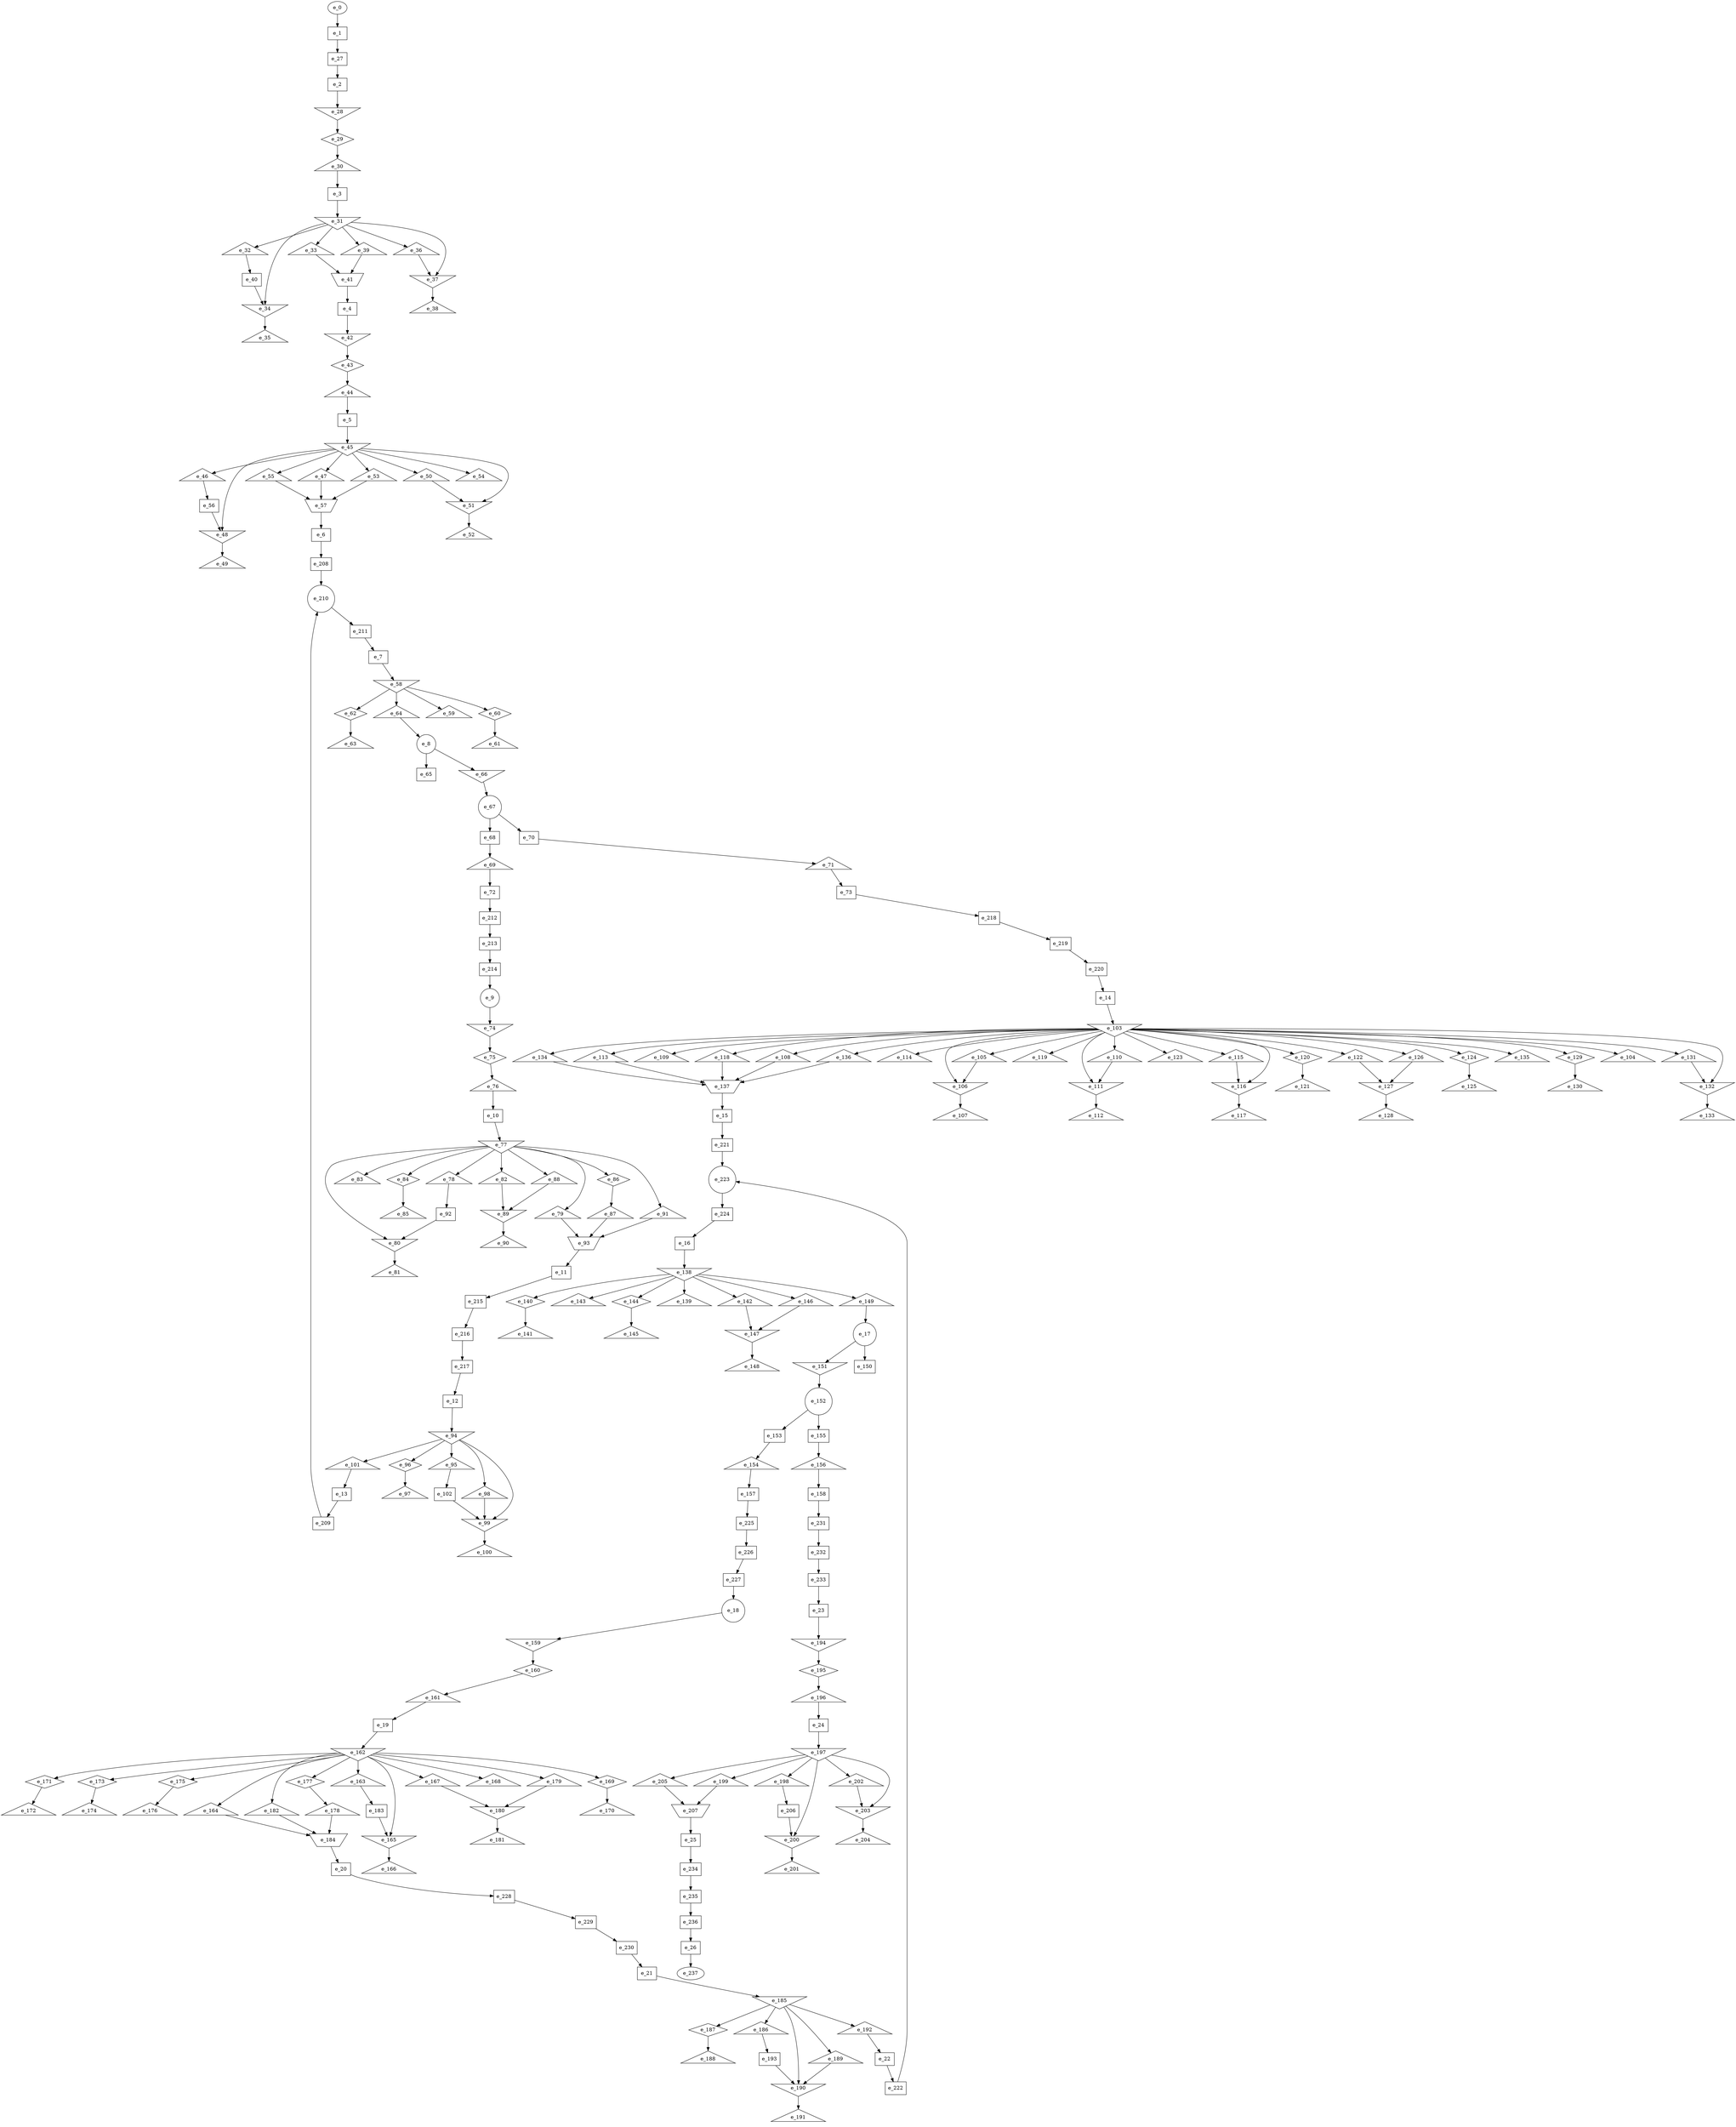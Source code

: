 digraph control_path {
  e_0: entry_node : n ;
  e_1 [shape = dot];
  e_2 [shape = dot];
  e_3 [shape = dot];
  e_4 [shape = dot];
  e_5 [shape = dot];
  e_6 [shape = dot];
  e_7 [shape = dot];
  e_8 [shape = circle];
  e_9 [shape = circle];
  e_10 [shape = dot];
  e_11 [shape = dot];
  e_12 [shape = dot];
  e_13 [shape = dot];
  e_14 [shape = dot];
  e_15 [shape = dot];
  e_16 [shape = dot];
  e_17 [shape = circle];
  e_18 [shape = circle];
  e_19 [shape = dot];
  e_20 [shape = dot];
  e_21 [shape = dot];
  e_22 [shape = dot];
  e_23 [shape = dot];
  e_24 [shape = dot];
  e_25 [shape = dot];
  e_26 [shape = dot];
  e_27 [shape = dot];
  e_28 [shape = invtriangle];
  e_29 [shape = diamond];
  e_30 [shape = triangle];
  e_31 [shape = invtriangle];
  e_32 [shape = triangle];
  e_33 [shape = triangle];
  e_34 [shape = invtriangle];
  e_35 [shape = triangle];
  e_36 [shape = triangle];
  e_37 [shape = invtriangle];
  e_38 [shape = triangle];
  e_39 [shape = triangle];
  e_40 [shape = dot];
  e_41 [shape = invtrapezium];
  e_42 [shape = invtriangle];
  e_43 [shape = diamond];
  e_44 [shape = triangle];
  e_45 [shape = invtriangle];
  e_46 [shape = triangle];
  e_47 [shape = triangle];
  e_48 [shape = invtriangle];
  e_49 [shape = triangle];
  e_50 [shape = triangle];
  e_51 [shape = invtriangle];
  e_52 [shape = triangle];
  e_53 [shape = triangle];
  e_54 [shape = triangle];
  e_55 [shape = triangle];
  e_56 [shape = dot];
  e_57 [shape = invtrapezium];
  e_58 [shape = invtriangle];
  e_59 [shape = triangle];
  e_60 [shape = diamond];
  e_61 [shape = triangle];
  e_62 [shape = diamond];
  e_63 [shape = triangle];
  e_64 [shape = triangle];
  e_65 [shape = dot];
  e_66 [shape = invtriangle];
  e_67 [shape = circle];
  e_68 [shape = dot];
  e_69 [shape = triangle];
  e_70 [shape = dot];
  e_71 [shape = triangle];
  e_72 [shape = dot];
  e_73 [shape = dot];
  e_74 [shape = invtriangle];
  e_75 [shape = diamond];
  e_76 [shape = triangle];
  e_77 [shape = invtriangle];
  e_78 [shape = triangle];
  e_79 [shape = triangle];
  e_80 [shape = invtriangle];
  e_81 [shape = triangle];
  e_82 [shape = triangle];
  e_83 [shape = triangle];
  e_84 [shape = diamond];
  e_85 [shape = triangle];
  e_86 [shape = diamond];
  e_87 [shape = triangle];
  e_88 [shape = triangle];
  e_89 [shape = invtriangle];
  e_90 [shape = triangle];
  e_91 [shape = triangle];
  e_92 [shape = dot];
  e_93 [shape = invtrapezium];
  e_94 [shape = invtriangle];
  e_95 [shape = triangle];
  e_96 [shape = diamond];
  e_97 [shape = triangle];
  e_98 [shape = triangle];
  e_99 [shape = invtriangle];
  e_100 [shape = triangle];
  e_101 [shape = triangle];
  e_102 [shape = dot];
  e_103 [shape = invtriangle];
  e_104 [shape = triangle];
  e_105 [shape = triangle];
  e_106 [shape = invtriangle];
  e_107 [shape = triangle];
  e_108 [shape = triangle];
  e_109 [shape = triangle];
  e_110 [shape = triangle];
  e_111 [shape = invtriangle];
  e_112 [shape = triangle];
  e_113 [shape = triangle];
  e_114 [shape = triangle];
  e_115 [shape = triangle];
  e_116 [shape = invtriangle];
  e_117 [shape = triangle];
  e_118 [shape = triangle];
  e_119 [shape = triangle];
  e_120 [shape = diamond];
  e_121 [shape = triangle];
  e_122 [shape = triangle];
  e_123 [shape = triangle];
  e_124 [shape = diamond];
  e_125 [shape = triangle];
  e_126 [shape = triangle];
  e_127 [shape = invtriangle];
  e_128 [shape = triangle];
  e_129 [shape = diamond];
  e_130 [shape = triangle];
  e_131 [shape = triangle];
  e_132 [shape = invtriangle];
  e_133 [shape = triangle];
  e_134 [shape = triangle];
  e_135 [shape = triangle];
  e_136 [shape = triangle];
  e_137 [shape = invtrapezium];
  e_138 [shape = invtriangle];
  e_139 [shape = triangle];
  e_140 [shape = diamond];
  e_141 [shape = triangle];
  e_142 [shape = triangle];
  e_143 [shape = triangle];
  e_144 [shape = diamond];
  e_145 [shape = triangle];
  e_146 [shape = triangle];
  e_147 [shape = invtriangle];
  e_148 [shape = triangle];
  e_149 [shape = triangle];
  e_150 [shape = dot];
  e_151 [shape = invtriangle];
  e_152 [shape = circle];
  e_153 [shape = dot];
  e_154 [shape = triangle];
  e_155 [shape = dot];
  e_156 [shape = triangle];
  e_157 [shape = dot];
  e_158 [shape = dot];
  e_159 [shape = invtriangle];
  e_160 [shape = diamond];
  e_161 [shape = triangle];
  e_162 [shape = invtriangle];
  e_163 [shape = triangle];
  e_164 [shape = triangle];
  e_165 [shape = invtriangle];
  e_166 [shape = triangle];
  e_167 [shape = triangle];
  e_168 [shape = triangle];
  e_169 [shape = diamond];
  e_170 [shape = triangle];
  e_171 [shape = diamond];
  e_172 [shape = triangle];
  e_173 [shape = diamond];
  e_174 [shape = triangle];
  e_175 [shape = diamond];
  e_176 [shape = triangle];
  e_177 [shape = diamond];
  e_178 [shape = triangle];
  e_179 [shape = triangle];
  e_180 [shape = invtriangle];
  e_181 [shape = triangle];
  e_182 [shape = triangle];
  e_183 [shape = dot];
  e_184 [shape = invtrapezium];
  e_185 [shape = invtriangle];
  e_186 [shape = triangle];
  e_187 [shape = diamond];
  e_188 [shape = triangle];
  e_189 [shape = triangle];
  e_190 [shape = invtriangle];
  e_191 [shape = triangle];
  e_192 [shape = triangle];
  e_193 [shape = dot];
  e_194 [shape = invtriangle];
  e_195 [shape = diamond];
  e_196 [shape = triangle];
  e_197 [shape = invtriangle];
  e_198 [shape = triangle];
  e_199 [shape = triangle];
  e_200 [shape = invtriangle];
  e_201 [shape = triangle];
  e_202 [shape = triangle];
  e_203 [shape = invtriangle];
  e_204 [shape = triangle];
  e_205 [shape = triangle];
  e_206 [shape = dot];
  e_207 [shape = invtrapezium];
  e_208 [shape = dot];
  e_209 [shape = dot];
  e_210 [shape = circle];
  e_211 [shape = dot];
  e_212 [shape = dot];
  e_213 [shape = dot];
  e_214 [shape = dot];
  e_215 [shape = dot];
  e_216 [shape = dot];
  e_217 [shape = dot];
  e_218 [shape = dot];
  e_219 [shape = dot];
  e_220 [shape = dot];
  e_221 [shape = dot];
  e_222 [shape = dot];
  e_223 [shape = circle];
  e_224 [shape = dot];
  e_225 [shape = dot];
  e_226 [shape = dot];
  e_227 [shape = dot];
  e_228 [shape = dot];
  e_229 [shape = dot];
  e_230 [shape = dot];
  e_231 [shape = dot];
  e_232 [shape = dot];
  e_233 [shape = dot];
  e_234 [shape = dot];
  e_235 [shape = dot];
  e_236 [shape = dot];
  e_237: exit_node : s ;
  e_0 -> e_1;
  e_27 -> e_2;
  e_30 -> e_3;
  e_41 -> e_4;
  e_44 -> e_5;
  e_57 -> e_6;
  e_211 -> e_7;
  e_64 -> e_8;
  e_214 -> e_9;
  e_76 -> e_10;
  e_93 -> e_11;
  e_217 -> e_12;
  e_101 -> e_13;
  e_220 -> e_14;
  e_137 -> e_15;
  e_224 -> e_16;
  e_149 -> e_17;
  e_227 -> e_18;
  e_161 -> e_19;
  e_184 -> e_20;
  e_230 -> e_21;
  e_192 -> e_22;
  e_233 -> e_23;
  e_196 -> e_24;
  e_207 -> e_25;
  e_236 -> e_26;
  e_1 -> e_27;
  e_2 -> e_28;
  e_28 -> e_29;
  e_29 -> e_30;
  e_3 -> e_31;
  e_31 -> e_32;
  e_31 -> e_33;
  e_40 -> e_34;
  e_31 -> e_34;
  e_34 -> e_35;
  e_31 -> e_36;
  e_31 -> e_37;
  e_36 -> e_37;
  e_37 -> e_38;
  e_31 -> e_39;
  e_32 -> e_40;
  e_39 -> e_41;
  e_33 -> e_41;
  e_4 -> e_42;
  e_42 -> e_43;
  e_43 -> e_44;
  e_5 -> e_45;
  e_45 -> e_46;
  e_45 -> e_47;
  e_56 -> e_48;
  e_45 -> e_48;
  e_48 -> e_49;
  e_45 -> e_50;
  e_50 -> e_51;
  e_45 -> e_51;
  e_51 -> e_52;
  e_45 -> e_53;
  e_45 -> e_54;
  e_45 -> e_55;
  e_46 -> e_56;
  e_47 -> e_57;
  e_53 -> e_57;
  e_55 -> e_57;
  e_7 -> e_58;
  e_58 -> e_59;
  e_58 -> e_60;
  e_60 -> e_61;
  e_58 -> e_62;
  e_62 -> e_63;
  e_58 -> e_64;
  e_8 -> e_65;
  e_8 -> e_66;
  e_66 -> e_67;
  e_67 -> e_68;
  e_68 -> e_69;
  e_67 -> e_70;
  e_70 -> e_71;
  e_69 -> e_72;
  e_71 -> e_73;
  e_9 -> e_74;
  e_74 -> e_75;
  e_75 -> e_76;
  e_10 -> e_77;
  e_77 -> e_78;
  e_77 -> e_79;
  e_77 -> e_80;
  e_92 -> e_80;
  e_80 -> e_81;
  e_77 -> e_82;
  e_77 -> e_83;
  e_77 -> e_84;
  e_84 -> e_85;
  e_77 -> e_86;
  e_86 -> e_87;
  e_77 -> e_88;
  e_82 -> e_89;
  e_88 -> e_89;
  e_89 -> e_90;
  e_77 -> e_91;
  e_78 -> e_92;
  e_79 -> e_93;
  e_87 -> e_93;
  e_91 -> e_93;
  e_12 -> e_94;
  e_94 -> e_95;
  e_94 -> e_96;
  e_96 -> e_97;
  e_94 -> e_98;
  e_94 -> e_99;
  e_98 -> e_99;
  e_102 -> e_99;
  e_99 -> e_100;
  e_94 -> e_101;
  e_95 -> e_102;
  e_14 -> e_103;
  e_103 -> e_104;
  e_103 -> e_105;
  e_103 -> e_106;
  e_105 -> e_106;
  e_106 -> e_107;
  e_103 -> e_108;
  e_103 -> e_109;
  e_103 -> e_110;
  e_103 -> e_111;
  e_110 -> e_111;
  e_111 -> e_112;
  e_103 -> e_113;
  e_103 -> e_114;
  e_103 -> e_115;
  e_103 -> e_116;
  e_115 -> e_116;
  e_116 -> e_117;
  e_103 -> e_118;
  e_103 -> e_119;
  e_103 -> e_120;
  e_120 -> e_121;
  e_103 -> e_122;
  e_103 -> e_123;
  e_103 -> e_124;
  e_124 -> e_125;
  e_103 -> e_126;
  e_122 -> e_127;
  e_126 -> e_127;
  e_127 -> e_128;
  e_103 -> e_129;
  e_129 -> e_130;
  e_103 -> e_131;
  e_103 -> e_132;
  e_131 -> e_132;
  e_132 -> e_133;
  e_103 -> e_134;
  e_103 -> e_135;
  e_103 -> e_136;
  e_108 -> e_137;
  e_113 -> e_137;
  e_118 -> e_137;
  e_134 -> e_137;
  e_136 -> e_137;
  e_16 -> e_138;
  e_138 -> e_139;
  e_138 -> e_140;
  e_140 -> e_141;
  e_138 -> e_142;
  e_138 -> e_143;
  e_138 -> e_144;
  e_144 -> e_145;
  e_138 -> e_146;
  e_142 -> e_147;
  e_146 -> e_147;
  e_147 -> e_148;
  e_138 -> e_149;
  e_17 -> e_150;
  e_17 -> e_151;
  e_151 -> e_152;
  e_152 -> e_153;
  e_153 -> e_154;
  e_152 -> e_155;
  e_155 -> e_156;
  e_154 -> e_157;
  e_156 -> e_158;
  e_18 -> e_159;
  e_159 -> e_160;
  e_160 -> e_161;
  e_19 -> e_162;
  e_162 -> e_163;
  e_162 -> e_164;
  e_162 -> e_165;
  e_183 -> e_165;
  e_165 -> e_166;
  e_162 -> e_167;
  e_162 -> e_168;
  e_162 -> e_169;
  e_169 -> e_170;
  e_162 -> e_171;
  e_171 -> e_172;
  e_162 -> e_173;
  e_173 -> e_174;
  e_162 -> e_175;
  e_175 -> e_176;
  e_162 -> e_177;
  e_177 -> e_178;
  e_162 -> e_179;
  e_167 -> e_180;
  e_179 -> e_180;
  e_180 -> e_181;
  e_162 -> e_182;
  e_163 -> e_183;
  e_164 -> e_184;
  e_178 -> e_184;
  e_182 -> e_184;
  e_21 -> e_185;
  e_185 -> e_186;
  e_185 -> e_187;
  e_187 -> e_188;
  e_185 -> e_189;
  e_185 -> e_190;
  e_189 -> e_190;
  e_193 -> e_190;
  e_190 -> e_191;
  e_185 -> e_192;
  e_186 -> e_193;
  e_23 -> e_194;
  e_194 -> e_195;
  e_195 -> e_196;
  e_24 -> e_197;
  e_197 -> e_198;
  e_197 -> e_199;
  e_197 -> e_200;
  e_206 -> e_200;
  e_200 -> e_201;
  e_197 -> e_202;
  e_197 -> e_203;
  e_202 -> e_203;
  e_203 -> e_204;
  e_197 -> e_205;
  e_198 -> e_206;
  e_199 -> e_207;
  e_205 -> e_207;
  e_6 -> e_208;
  e_13 -> e_209;
  e_208 -> e_210;
  e_209 -> e_210;
  e_210 -> e_211;
  e_72 -> e_212;
  e_212 -> e_213;
  e_213 -> e_214;
  e_11 -> e_215;
  e_215 -> e_216;
  e_216 -> e_217;
  e_73 -> e_218;
  e_218 -> e_219;
  e_219 -> e_220;
  e_15 -> e_221;
  e_22 -> e_222;
  e_221 -> e_223;
  e_222 -> e_223;
  e_223 -> e_224;
  e_157 -> e_225;
  e_225 -> e_226;
  e_226 -> e_227;
  e_20 -> e_228;
  e_228 -> e_229;
  e_229 -> e_230;
  e_158 -> e_231;
  e_231 -> e_232;
  e_232 -> e_233;
  e_25 -> e_234;
  e_234 -> e_235;
  e_235 -> e_236;
  e_26 -> e_237;
}
